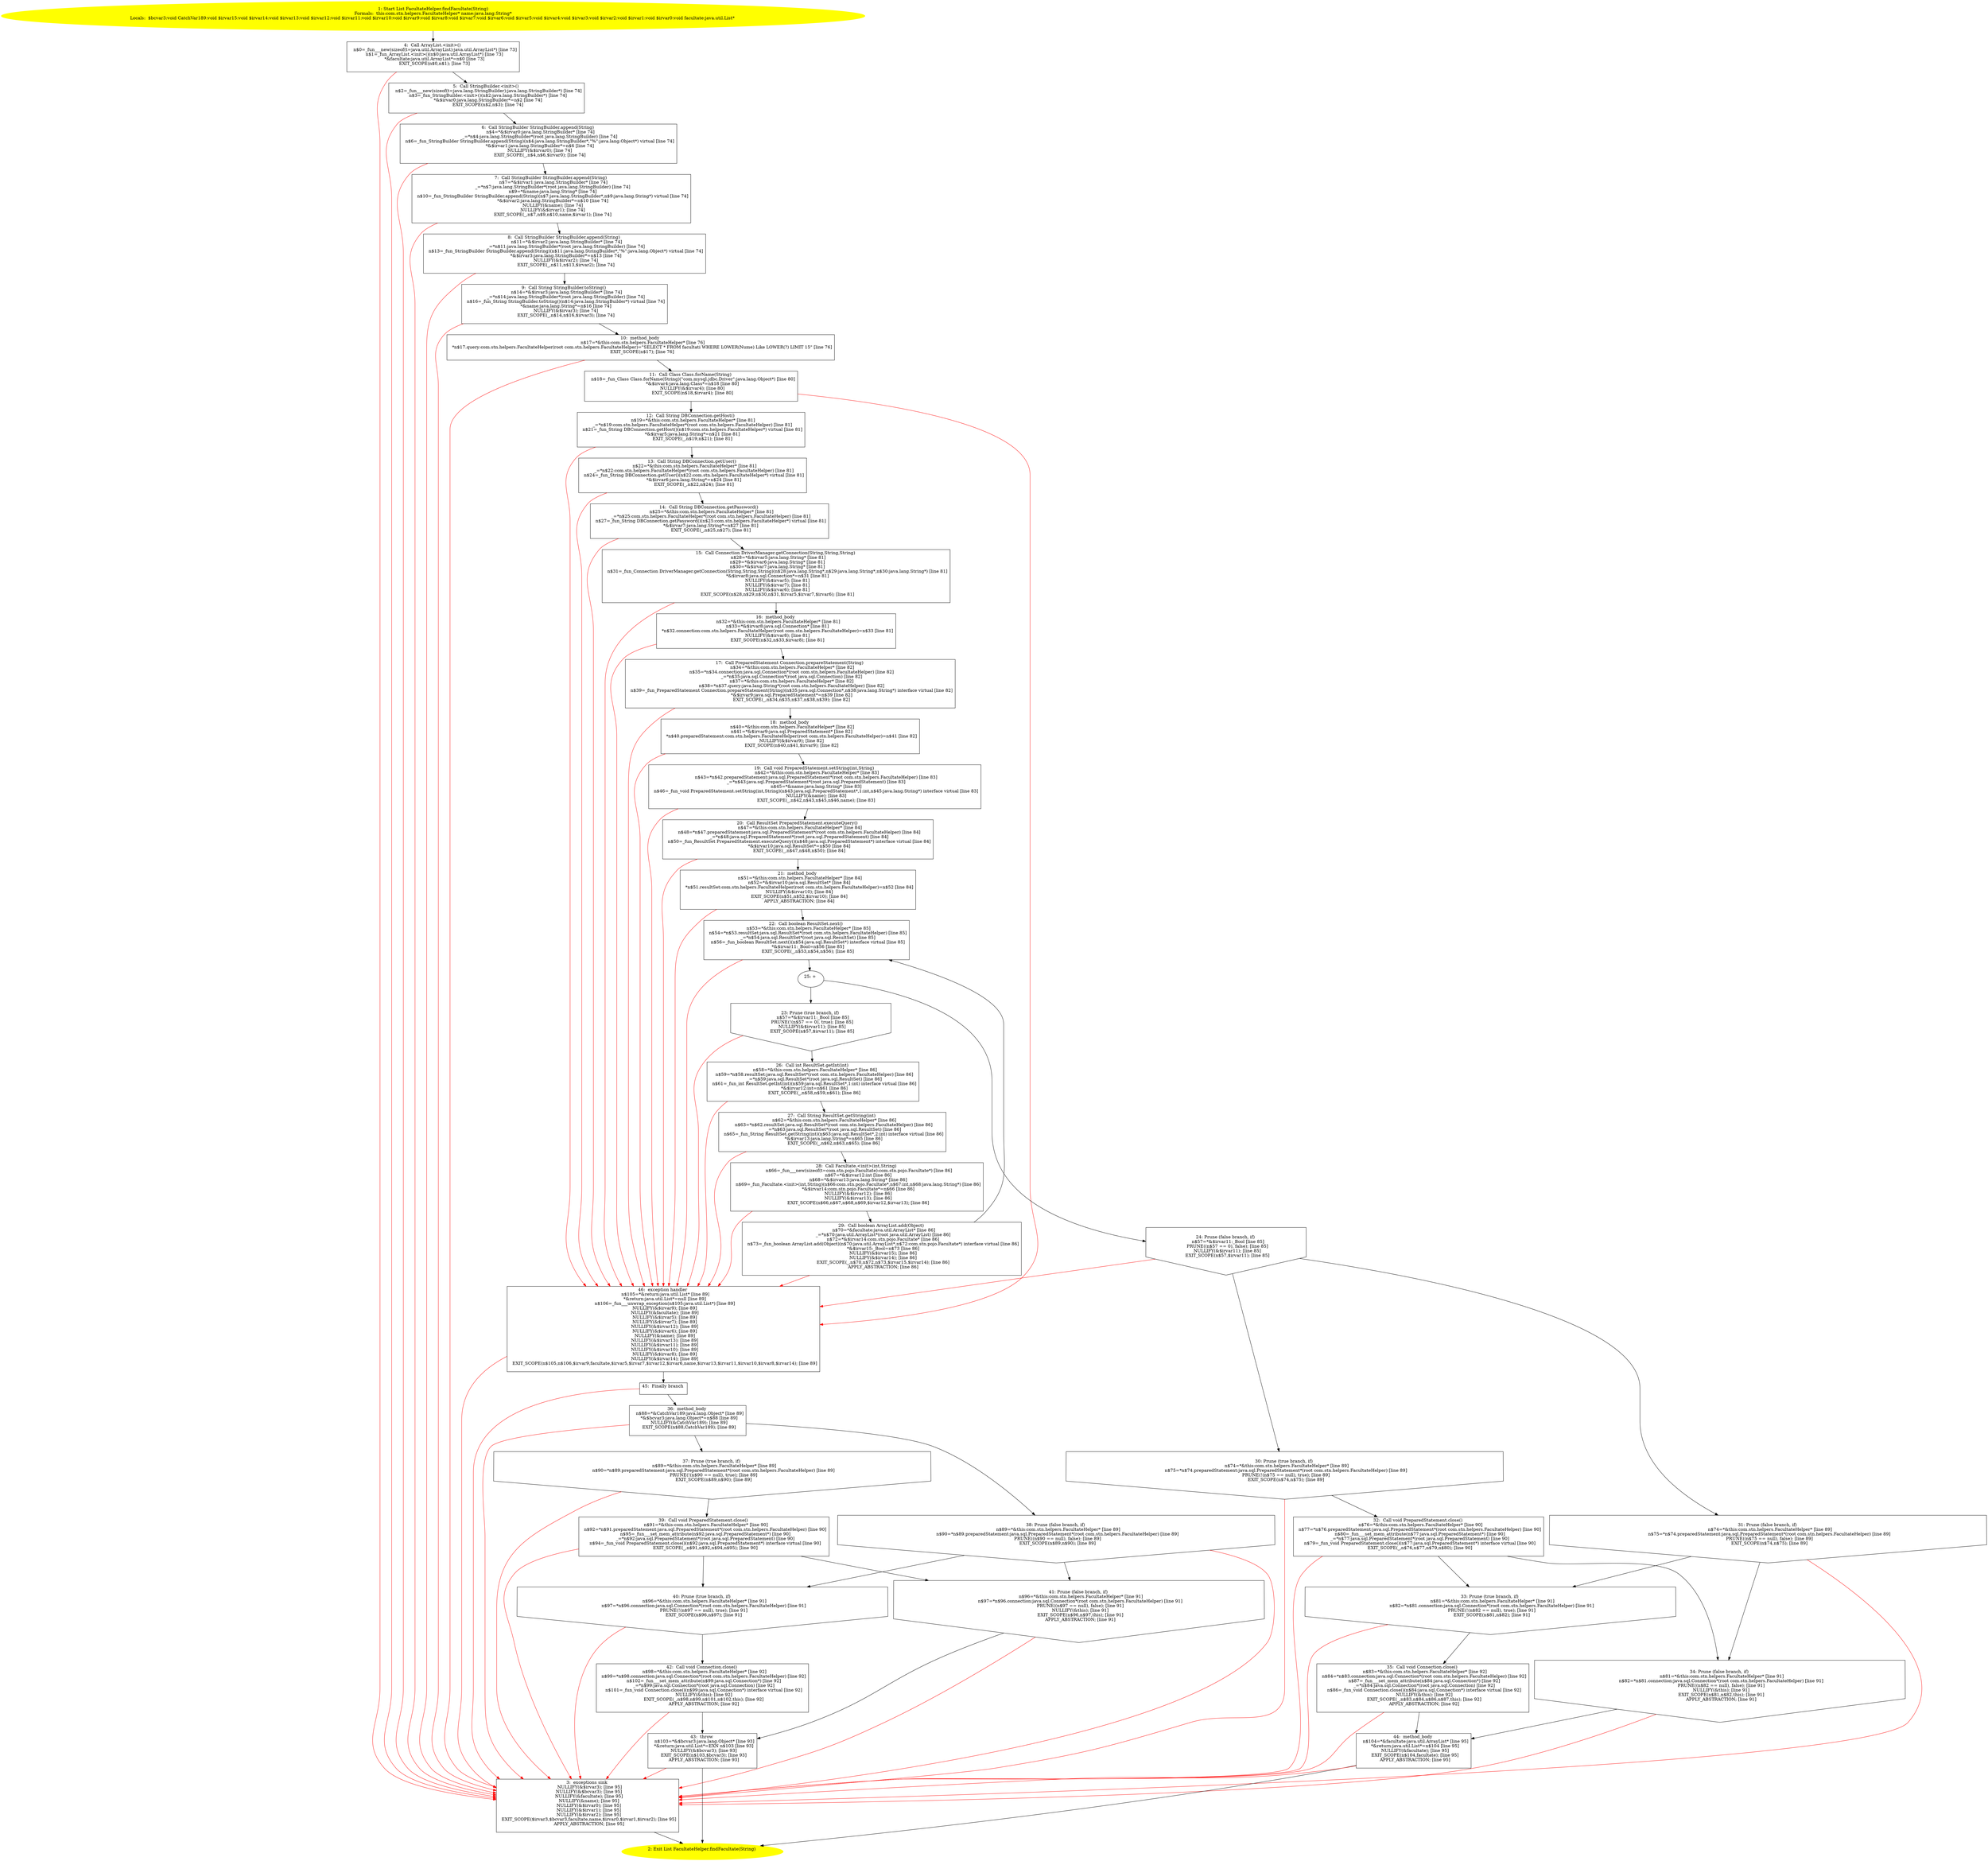 /* @generated */
digraph cfg {
"com.stn.helpers.FacultateHelper.findFacultate(java.lang.String):java.util.List.4f5a0e15660360fa57bbee81bb015988_1" [label="1: Start List FacultateHelper.findFacultate(String)\nFormals:  this:com.stn.helpers.FacultateHelper* name:java.lang.String*\nLocals:  $bcvar3:void CatchVar189:void $irvar15:void $irvar14:void $irvar13:void $irvar12:void $irvar11:void $irvar10:void $irvar9:void $irvar8:void $irvar7:void $irvar6:void $irvar5:void $irvar4:void $irvar3:void $irvar2:void $irvar1:void $irvar0:void facultate:java.util.List* \n  " color=yellow style=filled]
	

	 "com.stn.helpers.FacultateHelper.findFacultate(java.lang.String):java.util.List.4f5a0e15660360fa57bbee81bb015988_1" -> "com.stn.helpers.FacultateHelper.findFacultate(java.lang.String):java.util.List.4f5a0e15660360fa57bbee81bb015988_4" ;
"com.stn.helpers.FacultateHelper.findFacultate(java.lang.String):java.util.List.4f5a0e15660360fa57bbee81bb015988_2" [label="2: Exit List FacultateHelper.findFacultate(String) \n  " color=yellow style=filled]
	

"com.stn.helpers.FacultateHelper.findFacultate(java.lang.String):java.util.List.4f5a0e15660360fa57bbee81bb015988_3" [label="3:  exceptions sink \n   NULLIFY(&$irvar3); [line 95]\n  NULLIFY(&$bcvar3); [line 95]\n  NULLIFY(&facultate); [line 95]\n  NULLIFY(&name); [line 95]\n  NULLIFY(&$irvar0); [line 95]\n  NULLIFY(&$irvar1); [line 95]\n  NULLIFY(&$irvar2); [line 95]\n  EXIT_SCOPE($irvar3,$bcvar3,facultate,name,$irvar0,$irvar1,$irvar2); [line 95]\n  APPLY_ABSTRACTION; [line 95]\n " shape="box"]
	

	 "com.stn.helpers.FacultateHelper.findFacultate(java.lang.String):java.util.List.4f5a0e15660360fa57bbee81bb015988_3" -> "com.stn.helpers.FacultateHelper.findFacultate(java.lang.String):java.util.List.4f5a0e15660360fa57bbee81bb015988_2" ;
"com.stn.helpers.FacultateHelper.findFacultate(java.lang.String):java.util.List.4f5a0e15660360fa57bbee81bb015988_4" [label="4:  Call ArrayList.<init>() \n   n$0=_fun___new(sizeof(t=java.util.ArrayList):java.util.ArrayList*) [line 73]\n  n$1=_fun_ArrayList.<init>()(n$0:java.util.ArrayList*) [line 73]\n  *&facultate:java.util.ArrayList*=n$0 [line 73]\n  EXIT_SCOPE(n$0,n$1); [line 73]\n " shape="box"]
	

	 "com.stn.helpers.FacultateHelper.findFacultate(java.lang.String):java.util.List.4f5a0e15660360fa57bbee81bb015988_4" -> "com.stn.helpers.FacultateHelper.findFacultate(java.lang.String):java.util.List.4f5a0e15660360fa57bbee81bb015988_5" ;
	 "com.stn.helpers.FacultateHelper.findFacultate(java.lang.String):java.util.List.4f5a0e15660360fa57bbee81bb015988_4" -> "com.stn.helpers.FacultateHelper.findFacultate(java.lang.String):java.util.List.4f5a0e15660360fa57bbee81bb015988_3" [color="red" ];
"com.stn.helpers.FacultateHelper.findFacultate(java.lang.String):java.util.List.4f5a0e15660360fa57bbee81bb015988_5" [label="5:  Call StringBuilder.<init>() \n   n$2=_fun___new(sizeof(t=java.lang.StringBuilder):java.lang.StringBuilder*) [line 74]\n  n$3=_fun_StringBuilder.<init>()(n$2:java.lang.StringBuilder*) [line 74]\n  *&$irvar0:java.lang.StringBuilder*=n$2 [line 74]\n  EXIT_SCOPE(n$2,n$3); [line 74]\n " shape="box"]
	

	 "com.stn.helpers.FacultateHelper.findFacultate(java.lang.String):java.util.List.4f5a0e15660360fa57bbee81bb015988_5" -> "com.stn.helpers.FacultateHelper.findFacultate(java.lang.String):java.util.List.4f5a0e15660360fa57bbee81bb015988_6" ;
	 "com.stn.helpers.FacultateHelper.findFacultate(java.lang.String):java.util.List.4f5a0e15660360fa57bbee81bb015988_5" -> "com.stn.helpers.FacultateHelper.findFacultate(java.lang.String):java.util.List.4f5a0e15660360fa57bbee81bb015988_3" [color="red" ];
"com.stn.helpers.FacultateHelper.findFacultate(java.lang.String):java.util.List.4f5a0e15660360fa57bbee81bb015988_6" [label="6:  Call StringBuilder StringBuilder.append(String) \n   n$4=*&$irvar0:java.lang.StringBuilder* [line 74]\n  _=*n$4:java.lang.StringBuilder*(root java.lang.StringBuilder) [line 74]\n  n$6=_fun_StringBuilder StringBuilder.append(String)(n$4:java.lang.StringBuilder*,\"%\":java.lang.Object*) virtual [line 74]\n  *&$irvar1:java.lang.StringBuilder*=n$6 [line 74]\n  NULLIFY(&$irvar0); [line 74]\n  EXIT_SCOPE(_,n$4,n$6,$irvar0); [line 74]\n " shape="box"]
	

	 "com.stn.helpers.FacultateHelper.findFacultate(java.lang.String):java.util.List.4f5a0e15660360fa57bbee81bb015988_6" -> "com.stn.helpers.FacultateHelper.findFacultate(java.lang.String):java.util.List.4f5a0e15660360fa57bbee81bb015988_7" ;
	 "com.stn.helpers.FacultateHelper.findFacultate(java.lang.String):java.util.List.4f5a0e15660360fa57bbee81bb015988_6" -> "com.stn.helpers.FacultateHelper.findFacultate(java.lang.String):java.util.List.4f5a0e15660360fa57bbee81bb015988_3" [color="red" ];
"com.stn.helpers.FacultateHelper.findFacultate(java.lang.String):java.util.List.4f5a0e15660360fa57bbee81bb015988_7" [label="7:  Call StringBuilder StringBuilder.append(String) \n   n$7=*&$irvar1:java.lang.StringBuilder* [line 74]\n  _=*n$7:java.lang.StringBuilder*(root java.lang.StringBuilder) [line 74]\n  n$9=*&name:java.lang.String* [line 74]\n  n$10=_fun_StringBuilder StringBuilder.append(String)(n$7:java.lang.StringBuilder*,n$9:java.lang.String*) virtual [line 74]\n  *&$irvar2:java.lang.StringBuilder*=n$10 [line 74]\n  NULLIFY(&name); [line 74]\n  NULLIFY(&$irvar1); [line 74]\n  EXIT_SCOPE(_,n$7,n$9,n$10,name,$irvar1); [line 74]\n " shape="box"]
	

	 "com.stn.helpers.FacultateHelper.findFacultate(java.lang.String):java.util.List.4f5a0e15660360fa57bbee81bb015988_7" -> "com.stn.helpers.FacultateHelper.findFacultate(java.lang.String):java.util.List.4f5a0e15660360fa57bbee81bb015988_8" ;
	 "com.stn.helpers.FacultateHelper.findFacultate(java.lang.String):java.util.List.4f5a0e15660360fa57bbee81bb015988_7" -> "com.stn.helpers.FacultateHelper.findFacultate(java.lang.String):java.util.List.4f5a0e15660360fa57bbee81bb015988_3" [color="red" ];
"com.stn.helpers.FacultateHelper.findFacultate(java.lang.String):java.util.List.4f5a0e15660360fa57bbee81bb015988_8" [label="8:  Call StringBuilder StringBuilder.append(String) \n   n$11=*&$irvar2:java.lang.StringBuilder* [line 74]\n  _=*n$11:java.lang.StringBuilder*(root java.lang.StringBuilder) [line 74]\n  n$13=_fun_StringBuilder StringBuilder.append(String)(n$11:java.lang.StringBuilder*,\"%\":java.lang.Object*) virtual [line 74]\n  *&$irvar3:java.lang.StringBuilder*=n$13 [line 74]\n  NULLIFY(&$irvar2); [line 74]\n  EXIT_SCOPE(_,n$11,n$13,$irvar2); [line 74]\n " shape="box"]
	

	 "com.stn.helpers.FacultateHelper.findFacultate(java.lang.String):java.util.List.4f5a0e15660360fa57bbee81bb015988_8" -> "com.stn.helpers.FacultateHelper.findFacultate(java.lang.String):java.util.List.4f5a0e15660360fa57bbee81bb015988_9" ;
	 "com.stn.helpers.FacultateHelper.findFacultate(java.lang.String):java.util.List.4f5a0e15660360fa57bbee81bb015988_8" -> "com.stn.helpers.FacultateHelper.findFacultate(java.lang.String):java.util.List.4f5a0e15660360fa57bbee81bb015988_3" [color="red" ];
"com.stn.helpers.FacultateHelper.findFacultate(java.lang.String):java.util.List.4f5a0e15660360fa57bbee81bb015988_9" [label="9:  Call String StringBuilder.toString() \n   n$14=*&$irvar3:java.lang.StringBuilder* [line 74]\n  _=*n$14:java.lang.StringBuilder*(root java.lang.StringBuilder) [line 74]\n  n$16=_fun_String StringBuilder.toString()(n$14:java.lang.StringBuilder*) virtual [line 74]\n  *&name:java.lang.String*=n$16 [line 74]\n  NULLIFY(&$irvar3); [line 74]\n  EXIT_SCOPE(_,n$14,n$16,$irvar3); [line 74]\n " shape="box"]
	

	 "com.stn.helpers.FacultateHelper.findFacultate(java.lang.String):java.util.List.4f5a0e15660360fa57bbee81bb015988_9" -> "com.stn.helpers.FacultateHelper.findFacultate(java.lang.String):java.util.List.4f5a0e15660360fa57bbee81bb015988_10" ;
	 "com.stn.helpers.FacultateHelper.findFacultate(java.lang.String):java.util.List.4f5a0e15660360fa57bbee81bb015988_9" -> "com.stn.helpers.FacultateHelper.findFacultate(java.lang.String):java.util.List.4f5a0e15660360fa57bbee81bb015988_3" [color="red" ];
"com.stn.helpers.FacultateHelper.findFacultate(java.lang.String):java.util.List.4f5a0e15660360fa57bbee81bb015988_10" [label="10:  method_body \n   n$17=*&this:com.stn.helpers.FacultateHelper* [line 76]\n  *n$17.query:com.stn.helpers.FacultateHelper(root com.stn.helpers.FacultateHelper)=\"SELECT * FROM facultati WHERE LOWER(Nume) Like LOWER(?) LIMIT 15\" [line 76]\n  EXIT_SCOPE(n$17); [line 76]\n " shape="box"]
	

	 "com.stn.helpers.FacultateHelper.findFacultate(java.lang.String):java.util.List.4f5a0e15660360fa57bbee81bb015988_10" -> "com.stn.helpers.FacultateHelper.findFacultate(java.lang.String):java.util.List.4f5a0e15660360fa57bbee81bb015988_11" ;
	 "com.stn.helpers.FacultateHelper.findFacultate(java.lang.String):java.util.List.4f5a0e15660360fa57bbee81bb015988_10" -> "com.stn.helpers.FacultateHelper.findFacultate(java.lang.String):java.util.List.4f5a0e15660360fa57bbee81bb015988_3" [color="red" ];
"com.stn.helpers.FacultateHelper.findFacultate(java.lang.String):java.util.List.4f5a0e15660360fa57bbee81bb015988_11" [label="11:  Call Class Class.forName(String) \n   n$18=_fun_Class Class.forName(String)(\"com.mysql.jdbc.Driver\":java.lang.Object*) [line 80]\n  *&$irvar4:java.lang.Class*=n$18 [line 80]\n  NULLIFY(&$irvar4); [line 80]\n  EXIT_SCOPE(n$18,$irvar4); [line 80]\n " shape="box"]
	

	 "com.stn.helpers.FacultateHelper.findFacultate(java.lang.String):java.util.List.4f5a0e15660360fa57bbee81bb015988_11" -> "com.stn.helpers.FacultateHelper.findFacultate(java.lang.String):java.util.List.4f5a0e15660360fa57bbee81bb015988_12" ;
	 "com.stn.helpers.FacultateHelper.findFacultate(java.lang.String):java.util.List.4f5a0e15660360fa57bbee81bb015988_11" -> "com.stn.helpers.FacultateHelper.findFacultate(java.lang.String):java.util.List.4f5a0e15660360fa57bbee81bb015988_46" [color="red" ];
"com.stn.helpers.FacultateHelper.findFacultate(java.lang.String):java.util.List.4f5a0e15660360fa57bbee81bb015988_12" [label="12:  Call String DBConnection.getHost() \n   n$19=*&this:com.stn.helpers.FacultateHelper* [line 81]\n  _=*n$19:com.stn.helpers.FacultateHelper*(root com.stn.helpers.FacultateHelper) [line 81]\n  n$21=_fun_String DBConnection.getHost()(n$19:com.stn.helpers.FacultateHelper*) virtual [line 81]\n  *&$irvar5:java.lang.String*=n$21 [line 81]\n  EXIT_SCOPE(_,n$19,n$21); [line 81]\n " shape="box"]
	

	 "com.stn.helpers.FacultateHelper.findFacultate(java.lang.String):java.util.List.4f5a0e15660360fa57bbee81bb015988_12" -> "com.stn.helpers.FacultateHelper.findFacultate(java.lang.String):java.util.List.4f5a0e15660360fa57bbee81bb015988_13" ;
	 "com.stn.helpers.FacultateHelper.findFacultate(java.lang.String):java.util.List.4f5a0e15660360fa57bbee81bb015988_12" -> "com.stn.helpers.FacultateHelper.findFacultate(java.lang.String):java.util.List.4f5a0e15660360fa57bbee81bb015988_46" [color="red" ];
"com.stn.helpers.FacultateHelper.findFacultate(java.lang.String):java.util.List.4f5a0e15660360fa57bbee81bb015988_13" [label="13:  Call String DBConnection.getUser() \n   n$22=*&this:com.stn.helpers.FacultateHelper* [line 81]\n  _=*n$22:com.stn.helpers.FacultateHelper*(root com.stn.helpers.FacultateHelper) [line 81]\n  n$24=_fun_String DBConnection.getUser()(n$22:com.stn.helpers.FacultateHelper*) virtual [line 81]\n  *&$irvar6:java.lang.String*=n$24 [line 81]\n  EXIT_SCOPE(_,n$22,n$24); [line 81]\n " shape="box"]
	

	 "com.stn.helpers.FacultateHelper.findFacultate(java.lang.String):java.util.List.4f5a0e15660360fa57bbee81bb015988_13" -> "com.stn.helpers.FacultateHelper.findFacultate(java.lang.String):java.util.List.4f5a0e15660360fa57bbee81bb015988_14" ;
	 "com.stn.helpers.FacultateHelper.findFacultate(java.lang.String):java.util.List.4f5a0e15660360fa57bbee81bb015988_13" -> "com.stn.helpers.FacultateHelper.findFacultate(java.lang.String):java.util.List.4f5a0e15660360fa57bbee81bb015988_46" [color="red" ];
"com.stn.helpers.FacultateHelper.findFacultate(java.lang.String):java.util.List.4f5a0e15660360fa57bbee81bb015988_14" [label="14:  Call String DBConnection.getPassword() \n   n$25=*&this:com.stn.helpers.FacultateHelper* [line 81]\n  _=*n$25:com.stn.helpers.FacultateHelper*(root com.stn.helpers.FacultateHelper) [line 81]\n  n$27=_fun_String DBConnection.getPassword()(n$25:com.stn.helpers.FacultateHelper*) virtual [line 81]\n  *&$irvar7:java.lang.String*=n$27 [line 81]\n  EXIT_SCOPE(_,n$25,n$27); [line 81]\n " shape="box"]
	

	 "com.stn.helpers.FacultateHelper.findFacultate(java.lang.String):java.util.List.4f5a0e15660360fa57bbee81bb015988_14" -> "com.stn.helpers.FacultateHelper.findFacultate(java.lang.String):java.util.List.4f5a0e15660360fa57bbee81bb015988_15" ;
	 "com.stn.helpers.FacultateHelper.findFacultate(java.lang.String):java.util.List.4f5a0e15660360fa57bbee81bb015988_14" -> "com.stn.helpers.FacultateHelper.findFacultate(java.lang.String):java.util.List.4f5a0e15660360fa57bbee81bb015988_46" [color="red" ];
"com.stn.helpers.FacultateHelper.findFacultate(java.lang.String):java.util.List.4f5a0e15660360fa57bbee81bb015988_15" [label="15:  Call Connection DriverManager.getConnection(String,String,String) \n   n$28=*&$irvar5:java.lang.String* [line 81]\n  n$29=*&$irvar6:java.lang.String* [line 81]\n  n$30=*&$irvar7:java.lang.String* [line 81]\n  n$31=_fun_Connection DriverManager.getConnection(String,String,String)(n$28:java.lang.String*,n$29:java.lang.String*,n$30:java.lang.String*) [line 81]\n  *&$irvar8:java.sql.Connection*=n$31 [line 81]\n  NULLIFY(&$irvar5); [line 81]\n  NULLIFY(&$irvar7); [line 81]\n  NULLIFY(&$irvar6); [line 81]\n  EXIT_SCOPE(n$28,n$29,n$30,n$31,$irvar5,$irvar7,$irvar6); [line 81]\n " shape="box"]
	

	 "com.stn.helpers.FacultateHelper.findFacultate(java.lang.String):java.util.List.4f5a0e15660360fa57bbee81bb015988_15" -> "com.stn.helpers.FacultateHelper.findFacultate(java.lang.String):java.util.List.4f5a0e15660360fa57bbee81bb015988_16" ;
	 "com.stn.helpers.FacultateHelper.findFacultate(java.lang.String):java.util.List.4f5a0e15660360fa57bbee81bb015988_15" -> "com.stn.helpers.FacultateHelper.findFacultate(java.lang.String):java.util.List.4f5a0e15660360fa57bbee81bb015988_46" [color="red" ];
"com.stn.helpers.FacultateHelper.findFacultate(java.lang.String):java.util.List.4f5a0e15660360fa57bbee81bb015988_16" [label="16:  method_body \n   n$32=*&this:com.stn.helpers.FacultateHelper* [line 81]\n  n$33=*&$irvar8:java.sql.Connection* [line 81]\n  *n$32.connection:com.stn.helpers.FacultateHelper(root com.stn.helpers.FacultateHelper)=n$33 [line 81]\n  NULLIFY(&$irvar8); [line 81]\n  EXIT_SCOPE(n$32,n$33,$irvar8); [line 81]\n " shape="box"]
	

	 "com.stn.helpers.FacultateHelper.findFacultate(java.lang.String):java.util.List.4f5a0e15660360fa57bbee81bb015988_16" -> "com.stn.helpers.FacultateHelper.findFacultate(java.lang.String):java.util.List.4f5a0e15660360fa57bbee81bb015988_17" ;
	 "com.stn.helpers.FacultateHelper.findFacultate(java.lang.String):java.util.List.4f5a0e15660360fa57bbee81bb015988_16" -> "com.stn.helpers.FacultateHelper.findFacultate(java.lang.String):java.util.List.4f5a0e15660360fa57bbee81bb015988_46" [color="red" ];
"com.stn.helpers.FacultateHelper.findFacultate(java.lang.String):java.util.List.4f5a0e15660360fa57bbee81bb015988_17" [label="17:  Call PreparedStatement Connection.prepareStatement(String) \n   n$34=*&this:com.stn.helpers.FacultateHelper* [line 82]\n  n$35=*n$34.connection:java.sql.Connection*(root com.stn.helpers.FacultateHelper) [line 82]\n  _=*n$35:java.sql.Connection*(root java.sql.Connection) [line 82]\n  n$37=*&this:com.stn.helpers.FacultateHelper* [line 82]\n  n$38=*n$37.query:java.lang.String*(root com.stn.helpers.FacultateHelper) [line 82]\n  n$39=_fun_PreparedStatement Connection.prepareStatement(String)(n$35:java.sql.Connection*,n$38:java.lang.String*) interface virtual [line 82]\n  *&$irvar9:java.sql.PreparedStatement*=n$39 [line 82]\n  EXIT_SCOPE(_,n$34,n$35,n$37,n$38,n$39); [line 82]\n " shape="box"]
	

	 "com.stn.helpers.FacultateHelper.findFacultate(java.lang.String):java.util.List.4f5a0e15660360fa57bbee81bb015988_17" -> "com.stn.helpers.FacultateHelper.findFacultate(java.lang.String):java.util.List.4f5a0e15660360fa57bbee81bb015988_18" ;
	 "com.stn.helpers.FacultateHelper.findFacultate(java.lang.String):java.util.List.4f5a0e15660360fa57bbee81bb015988_17" -> "com.stn.helpers.FacultateHelper.findFacultate(java.lang.String):java.util.List.4f5a0e15660360fa57bbee81bb015988_46" [color="red" ];
"com.stn.helpers.FacultateHelper.findFacultate(java.lang.String):java.util.List.4f5a0e15660360fa57bbee81bb015988_18" [label="18:  method_body \n   n$40=*&this:com.stn.helpers.FacultateHelper* [line 82]\n  n$41=*&$irvar9:java.sql.PreparedStatement* [line 82]\n  *n$40.preparedStatement:com.stn.helpers.FacultateHelper(root com.stn.helpers.FacultateHelper)=n$41 [line 82]\n  NULLIFY(&$irvar9); [line 82]\n  EXIT_SCOPE(n$40,n$41,$irvar9); [line 82]\n " shape="box"]
	

	 "com.stn.helpers.FacultateHelper.findFacultate(java.lang.String):java.util.List.4f5a0e15660360fa57bbee81bb015988_18" -> "com.stn.helpers.FacultateHelper.findFacultate(java.lang.String):java.util.List.4f5a0e15660360fa57bbee81bb015988_19" ;
	 "com.stn.helpers.FacultateHelper.findFacultate(java.lang.String):java.util.List.4f5a0e15660360fa57bbee81bb015988_18" -> "com.stn.helpers.FacultateHelper.findFacultate(java.lang.String):java.util.List.4f5a0e15660360fa57bbee81bb015988_46" [color="red" ];
"com.stn.helpers.FacultateHelper.findFacultate(java.lang.String):java.util.List.4f5a0e15660360fa57bbee81bb015988_19" [label="19:  Call void PreparedStatement.setString(int,String) \n   n$42=*&this:com.stn.helpers.FacultateHelper* [line 83]\n  n$43=*n$42.preparedStatement:java.sql.PreparedStatement*(root com.stn.helpers.FacultateHelper) [line 83]\n  _=*n$43:java.sql.PreparedStatement*(root java.sql.PreparedStatement) [line 83]\n  n$45=*&name:java.lang.String* [line 83]\n  n$46=_fun_void PreparedStatement.setString(int,String)(n$43:java.sql.PreparedStatement*,1:int,n$45:java.lang.String*) interface virtual [line 83]\n  NULLIFY(&name); [line 83]\n  EXIT_SCOPE(_,n$42,n$43,n$45,n$46,name); [line 83]\n " shape="box"]
	

	 "com.stn.helpers.FacultateHelper.findFacultate(java.lang.String):java.util.List.4f5a0e15660360fa57bbee81bb015988_19" -> "com.stn.helpers.FacultateHelper.findFacultate(java.lang.String):java.util.List.4f5a0e15660360fa57bbee81bb015988_20" ;
	 "com.stn.helpers.FacultateHelper.findFacultate(java.lang.String):java.util.List.4f5a0e15660360fa57bbee81bb015988_19" -> "com.stn.helpers.FacultateHelper.findFacultate(java.lang.String):java.util.List.4f5a0e15660360fa57bbee81bb015988_46" [color="red" ];
"com.stn.helpers.FacultateHelper.findFacultate(java.lang.String):java.util.List.4f5a0e15660360fa57bbee81bb015988_20" [label="20:  Call ResultSet PreparedStatement.executeQuery() \n   n$47=*&this:com.stn.helpers.FacultateHelper* [line 84]\n  n$48=*n$47.preparedStatement:java.sql.PreparedStatement*(root com.stn.helpers.FacultateHelper) [line 84]\n  _=*n$48:java.sql.PreparedStatement*(root java.sql.PreparedStatement) [line 84]\n  n$50=_fun_ResultSet PreparedStatement.executeQuery()(n$48:java.sql.PreparedStatement*) interface virtual [line 84]\n  *&$irvar10:java.sql.ResultSet*=n$50 [line 84]\n  EXIT_SCOPE(_,n$47,n$48,n$50); [line 84]\n " shape="box"]
	

	 "com.stn.helpers.FacultateHelper.findFacultate(java.lang.String):java.util.List.4f5a0e15660360fa57bbee81bb015988_20" -> "com.stn.helpers.FacultateHelper.findFacultate(java.lang.String):java.util.List.4f5a0e15660360fa57bbee81bb015988_21" ;
	 "com.stn.helpers.FacultateHelper.findFacultate(java.lang.String):java.util.List.4f5a0e15660360fa57bbee81bb015988_20" -> "com.stn.helpers.FacultateHelper.findFacultate(java.lang.String):java.util.List.4f5a0e15660360fa57bbee81bb015988_46" [color="red" ];
"com.stn.helpers.FacultateHelper.findFacultate(java.lang.String):java.util.List.4f5a0e15660360fa57bbee81bb015988_21" [label="21:  method_body \n   n$51=*&this:com.stn.helpers.FacultateHelper* [line 84]\n  n$52=*&$irvar10:java.sql.ResultSet* [line 84]\n  *n$51.resultSet:com.stn.helpers.FacultateHelper(root com.stn.helpers.FacultateHelper)=n$52 [line 84]\n  NULLIFY(&$irvar10); [line 84]\n  EXIT_SCOPE(n$51,n$52,$irvar10); [line 84]\n  APPLY_ABSTRACTION; [line 84]\n " shape="box"]
	

	 "com.stn.helpers.FacultateHelper.findFacultate(java.lang.String):java.util.List.4f5a0e15660360fa57bbee81bb015988_21" -> "com.stn.helpers.FacultateHelper.findFacultate(java.lang.String):java.util.List.4f5a0e15660360fa57bbee81bb015988_22" ;
	 "com.stn.helpers.FacultateHelper.findFacultate(java.lang.String):java.util.List.4f5a0e15660360fa57bbee81bb015988_21" -> "com.stn.helpers.FacultateHelper.findFacultate(java.lang.String):java.util.List.4f5a0e15660360fa57bbee81bb015988_46" [color="red" ];
"com.stn.helpers.FacultateHelper.findFacultate(java.lang.String):java.util.List.4f5a0e15660360fa57bbee81bb015988_22" [label="22:  Call boolean ResultSet.next() \n   n$53=*&this:com.stn.helpers.FacultateHelper* [line 85]\n  n$54=*n$53.resultSet:java.sql.ResultSet*(root com.stn.helpers.FacultateHelper) [line 85]\n  _=*n$54:java.sql.ResultSet*(root java.sql.ResultSet) [line 85]\n  n$56=_fun_boolean ResultSet.next()(n$54:java.sql.ResultSet*) interface virtual [line 85]\n  *&$irvar11:_Bool=n$56 [line 85]\n  EXIT_SCOPE(_,n$53,n$54,n$56); [line 85]\n " shape="box"]
	

	 "com.stn.helpers.FacultateHelper.findFacultate(java.lang.String):java.util.List.4f5a0e15660360fa57bbee81bb015988_22" -> "com.stn.helpers.FacultateHelper.findFacultate(java.lang.String):java.util.List.4f5a0e15660360fa57bbee81bb015988_25" ;
	 "com.stn.helpers.FacultateHelper.findFacultate(java.lang.String):java.util.List.4f5a0e15660360fa57bbee81bb015988_22" -> "com.stn.helpers.FacultateHelper.findFacultate(java.lang.String):java.util.List.4f5a0e15660360fa57bbee81bb015988_46" [color="red" ];
"com.stn.helpers.FacultateHelper.findFacultate(java.lang.String):java.util.List.4f5a0e15660360fa57bbee81bb015988_23" [label="23: Prune (true branch, if) \n   n$57=*&$irvar11:_Bool [line 85]\n  PRUNE(!(n$57 == 0), true); [line 85]\n  NULLIFY(&$irvar11); [line 85]\n  EXIT_SCOPE(n$57,$irvar11); [line 85]\n " shape="invhouse"]
	

	 "com.stn.helpers.FacultateHelper.findFacultate(java.lang.String):java.util.List.4f5a0e15660360fa57bbee81bb015988_23" -> "com.stn.helpers.FacultateHelper.findFacultate(java.lang.String):java.util.List.4f5a0e15660360fa57bbee81bb015988_26" ;
	 "com.stn.helpers.FacultateHelper.findFacultate(java.lang.String):java.util.List.4f5a0e15660360fa57bbee81bb015988_23" -> "com.stn.helpers.FacultateHelper.findFacultate(java.lang.String):java.util.List.4f5a0e15660360fa57bbee81bb015988_46" [color="red" ];
"com.stn.helpers.FacultateHelper.findFacultate(java.lang.String):java.util.List.4f5a0e15660360fa57bbee81bb015988_24" [label="24: Prune (false branch, if) \n   n$57=*&$irvar11:_Bool [line 85]\n  PRUNE((n$57 == 0), false); [line 85]\n  NULLIFY(&$irvar11); [line 85]\n  EXIT_SCOPE(n$57,$irvar11); [line 85]\n " shape="invhouse"]
	

	 "com.stn.helpers.FacultateHelper.findFacultate(java.lang.String):java.util.List.4f5a0e15660360fa57bbee81bb015988_24" -> "com.stn.helpers.FacultateHelper.findFacultate(java.lang.String):java.util.List.4f5a0e15660360fa57bbee81bb015988_30" ;
	 "com.stn.helpers.FacultateHelper.findFacultate(java.lang.String):java.util.List.4f5a0e15660360fa57bbee81bb015988_24" -> "com.stn.helpers.FacultateHelper.findFacultate(java.lang.String):java.util.List.4f5a0e15660360fa57bbee81bb015988_31" ;
	 "com.stn.helpers.FacultateHelper.findFacultate(java.lang.String):java.util.List.4f5a0e15660360fa57bbee81bb015988_24" -> "com.stn.helpers.FacultateHelper.findFacultate(java.lang.String):java.util.List.4f5a0e15660360fa57bbee81bb015988_46" [color="red" ];
"com.stn.helpers.FacultateHelper.findFacultate(java.lang.String):java.util.List.4f5a0e15660360fa57bbee81bb015988_25" [label="25: + \n  " ]
	

	 "com.stn.helpers.FacultateHelper.findFacultate(java.lang.String):java.util.List.4f5a0e15660360fa57bbee81bb015988_25" -> "com.stn.helpers.FacultateHelper.findFacultate(java.lang.String):java.util.List.4f5a0e15660360fa57bbee81bb015988_23" ;
	 "com.stn.helpers.FacultateHelper.findFacultate(java.lang.String):java.util.List.4f5a0e15660360fa57bbee81bb015988_25" -> "com.stn.helpers.FacultateHelper.findFacultate(java.lang.String):java.util.List.4f5a0e15660360fa57bbee81bb015988_24" ;
"com.stn.helpers.FacultateHelper.findFacultate(java.lang.String):java.util.List.4f5a0e15660360fa57bbee81bb015988_26" [label="26:  Call int ResultSet.getInt(int) \n   n$58=*&this:com.stn.helpers.FacultateHelper* [line 86]\n  n$59=*n$58.resultSet:java.sql.ResultSet*(root com.stn.helpers.FacultateHelper) [line 86]\n  _=*n$59:java.sql.ResultSet*(root java.sql.ResultSet) [line 86]\n  n$61=_fun_int ResultSet.getInt(int)(n$59:java.sql.ResultSet*,1:int) interface virtual [line 86]\n  *&$irvar12:int=n$61 [line 86]\n  EXIT_SCOPE(_,n$58,n$59,n$61); [line 86]\n " shape="box"]
	

	 "com.stn.helpers.FacultateHelper.findFacultate(java.lang.String):java.util.List.4f5a0e15660360fa57bbee81bb015988_26" -> "com.stn.helpers.FacultateHelper.findFacultate(java.lang.String):java.util.List.4f5a0e15660360fa57bbee81bb015988_27" ;
	 "com.stn.helpers.FacultateHelper.findFacultate(java.lang.String):java.util.List.4f5a0e15660360fa57bbee81bb015988_26" -> "com.stn.helpers.FacultateHelper.findFacultate(java.lang.String):java.util.List.4f5a0e15660360fa57bbee81bb015988_46" [color="red" ];
"com.stn.helpers.FacultateHelper.findFacultate(java.lang.String):java.util.List.4f5a0e15660360fa57bbee81bb015988_27" [label="27:  Call String ResultSet.getString(int) \n   n$62=*&this:com.stn.helpers.FacultateHelper* [line 86]\n  n$63=*n$62.resultSet:java.sql.ResultSet*(root com.stn.helpers.FacultateHelper) [line 86]\n  _=*n$63:java.sql.ResultSet*(root java.sql.ResultSet) [line 86]\n  n$65=_fun_String ResultSet.getString(int)(n$63:java.sql.ResultSet*,2:int) interface virtual [line 86]\n  *&$irvar13:java.lang.String*=n$65 [line 86]\n  EXIT_SCOPE(_,n$62,n$63,n$65); [line 86]\n " shape="box"]
	

	 "com.stn.helpers.FacultateHelper.findFacultate(java.lang.String):java.util.List.4f5a0e15660360fa57bbee81bb015988_27" -> "com.stn.helpers.FacultateHelper.findFacultate(java.lang.String):java.util.List.4f5a0e15660360fa57bbee81bb015988_28" ;
	 "com.stn.helpers.FacultateHelper.findFacultate(java.lang.String):java.util.List.4f5a0e15660360fa57bbee81bb015988_27" -> "com.stn.helpers.FacultateHelper.findFacultate(java.lang.String):java.util.List.4f5a0e15660360fa57bbee81bb015988_46" [color="red" ];
"com.stn.helpers.FacultateHelper.findFacultate(java.lang.String):java.util.List.4f5a0e15660360fa57bbee81bb015988_28" [label="28:  Call Facultate.<init>(int,String) \n   n$66=_fun___new(sizeof(t=com.stn.pojo.Facultate):com.stn.pojo.Facultate*) [line 86]\n  n$67=*&$irvar12:int [line 86]\n  n$68=*&$irvar13:java.lang.String* [line 86]\n  n$69=_fun_Facultate.<init>(int,String)(n$66:com.stn.pojo.Facultate*,n$67:int,n$68:java.lang.String*) [line 86]\n  *&$irvar14:com.stn.pojo.Facultate*=n$66 [line 86]\n  NULLIFY(&$irvar12); [line 86]\n  NULLIFY(&$irvar13); [line 86]\n  EXIT_SCOPE(n$66,n$67,n$68,n$69,$irvar12,$irvar13); [line 86]\n " shape="box"]
	

	 "com.stn.helpers.FacultateHelper.findFacultate(java.lang.String):java.util.List.4f5a0e15660360fa57bbee81bb015988_28" -> "com.stn.helpers.FacultateHelper.findFacultate(java.lang.String):java.util.List.4f5a0e15660360fa57bbee81bb015988_29" ;
	 "com.stn.helpers.FacultateHelper.findFacultate(java.lang.String):java.util.List.4f5a0e15660360fa57bbee81bb015988_28" -> "com.stn.helpers.FacultateHelper.findFacultate(java.lang.String):java.util.List.4f5a0e15660360fa57bbee81bb015988_46" [color="red" ];
"com.stn.helpers.FacultateHelper.findFacultate(java.lang.String):java.util.List.4f5a0e15660360fa57bbee81bb015988_29" [label="29:  Call boolean ArrayList.add(Object) \n   n$70=*&facultate:java.util.ArrayList* [line 86]\n  _=*n$70:java.util.ArrayList*(root java.util.ArrayList) [line 86]\n  n$72=*&$irvar14:com.stn.pojo.Facultate* [line 86]\n  n$73=_fun_boolean ArrayList.add(Object)(n$70:java.util.ArrayList*,n$72:com.stn.pojo.Facultate*) interface virtual [line 86]\n  *&$irvar15:_Bool=n$73 [line 86]\n  NULLIFY(&$irvar15); [line 86]\n  NULLIFY(&$irvar14); [line 86]\n  EXIT_SCOPE(_,n$70,n$72,n$73,$irvar15,$irvar14); [line 86]\n  APPLY_ABSTRACTION; [line 86]\n " shape="box"]
	

	 "com.stn.helpers.FacultateHelper.findFacultate(java.lang.String):java.util.List.4f5a0e15660360fa57bbee81bb015988_29" -> "com.stn.helpers.FacultateHelper.findFacultate(java.lang.String):java.util.List.4f5a0e15660360fa57bbee81bb015988_22" ;
	 "com.stn.helpers.FacultateHelper.findFacultate(java.lang.String):java.util.List.4f5a0e15660360fa57bbee81bb015988_29" -> "com.stn.helpers.FacultateHelper.findFacultate(java.lang.String):java.util.List.4f5a0e15660360fa57bbee81bb015988_46" [color="red" ];
"com.stn.helpers.FacultateHelper.findFacultate(java.lang.String):java.util.List.4f5a0e15660360fa57bbee81bb015988_30" [label="30: Prune (true branch, if) \n   n$74=*&this:com.stn.helpers.FacultateHelper* [line 89]\n  n$75=*n$74.preparedStatement:java.sql.PreparedStatement*(root com.stn.helpers.FacultateHelper) [line 89]\n  PRUNE(!(n$75 == null), true); [line 89]\n  EXIT_SCOPE(n$74,n$75); [line 89]\n " shape="invhouse"]
	

	 "com.stn.helpers.FacultateHelper.findFacultate(java.lang.String):java.util.List.4f5a0e15660360fa57bbee81bb015988_30" -> "com.stn.helpers.FacultateHelper.findFacultate(java.lang.String):java.util.List.4f5a0e15660360fa57bbee81bb015988_32" ;
	 "com.stn.helpers.FacultateHelper.findFacultate(java.lang.String):java.util.List.4f5a0e15660360fa57bbee81bb015988_30" -> "com.stn.helpers.FacultateHelper.findFacultate(java.lang.String):java.util.List.4f5a0e15660360fa57bbee81bb015988_3" [color="red" ];
"com.stn.helpers.FacultateHelper.findFacultate(java.lang.String):java.util.List.4f5a0e15660360fa57bbee81bb015988_31" [label="31: Prune (false branch, if) \n   n$74=*&this:com.stn.helpers.FacultateHelper* [line 89]\n  n$75=*n$74.preparedStatement:java.sql.PreparedStatement*(root com.stn.helpers.FacultateHelper) [line 89]\n  PRUNE((n$75 == null), false); [line 89]\n  EXIT_SCOPE(n$74,n$75); [line 89]\n " shape="invhouse"]
	

	 "com.stn.helpers.FacultateHelper.findFacultate(java.lang.String):java.util.List.4f5a0e15660360fa57bbee81bb015988_31" -> "com.stn.helpers.FacultateHelper.findFacultate(java.lang.String):java.util.List.4f5a0e15660360fa57bbee81bb015988_33" ;
	 "com.stn.helpers.FacultateHelper.findFacultate(java.lang.String):java.util.List.4f5a0e15660360fa57bbee81bb015988_31" -> "com.stn.helpers.FacultateHelper.findFacultate(java.lang.String):java.util.List.4f5a0e15660360fa57bbee81bb015988_34" ;
	 "com.stn.helpers.FacultateHelper.findFacultate(java.lang.String):java.util.List.4f5a0e15660360fa57bbee81bb015988_31" -> "com.stn.helpers.FacultateHelper.findFacultate(java.lang.String):java.util.List.4f5a0e15660360fa57bbee81bb015988_3" [color="red" ];
"com.stn.helpers.FacultateHelper.findFacultate(java.lang.String):java.util.List.4f5a0e15660360fa57bbee81bb015988_32" [label="32:  Call void PreparedStatement.close() \n   n$76=*&this:com.stn.helpers.FacultateHelper* [line 90]\n  n$77=*n$76.preparedStatement:java.sql.PreparedStatement*(root com.stn.helpers.FacultateHelper) [line 90]\n  n$80=_fun___set_mem_attribute(n$77:java.sql.PreparedStatement*) [line 90]\n  _=*n$77:java.sql.PreparedStatement*(root java.sql.PreparedStatement) [line 90]\n  n$79=_fun_void PreparedStatement.close()(n$77:java.sql.PreparedStatement*) interface virtual [line 90]\n  EXIT_SCOPE(_,n$76,n$77,n$79,n$80); [line 90]\n " shape="box"]
	

	 "com.stn.helpers.FacultateHelper.findFacultate(java.lang.String):java.util.List.4f5a0e15660360fa57bbee81bb015988_32" -> "com.stn.helpers.FacultateHelper.findFacultate(java.lang.String):java.util.List.4f5a0e15660360fa57bbee81bb015988_33" ;
	 "com.stn.helpers.FacultateHelper.findFacultate(java.lang.String):java.util.List.4f5a0e15660360fa57bbee81bb015988_32" -> "com.stn.helpers.FacultateHelper.findFacultate(java.lang.String):java.util.List.4f5a0e15660360fa57bbee81bb015988_34" ;
	 "com.stn.helpers.FacultateHelper.findFacultate(java.lang.String):java.util.List.4f5a0e15660360fa57bbee81bb015988_32" -> "com.stn.helpers.FacultateHelper.findFacultate(java.lang.String):java.util.List.4f5a0e15660360fa57bbee81bb015988_3" [color="red" ];
"com.stn.helpers.FacultateHelper.findFacultate(java.lang.String):java.util.List.4f5a0e15660360fa57bbee81bb015988_33" [label="33: Prune (true branch, if) \n   n$81=*&this:com.stn.helpers.FacultateHelper* [line 91]\n  n$82=*n$81.connection:java.sql.Connection*(root com.stn.helpers.FacultateHelper) [line 91]\n  PRUNE(!(n$82 == null), true); [line 91]\n  EXIT_SCOPE(n$81,n$82); [line 91]\n " shape="invhouse"]
	

	 "com.stn.helpers.FacultateHelper.findFacultate(java.lang.String):java.util.List.4f5a0e15660360fa57bbee81bb015988_33" -> "com.stn.helpers.FacultateHelper.findFacultate(java.lang.String):java.util.List.4f5a0e15660360fa57bbee81bb015988_35" ;
	 "com.stn.helpers.FacultateHelper.findFacultate(java.lang.String):java.util.List.4f5a0e15660360fa57bbee81bb015988_33" -> "com.stn.helpers.FacultateHelper.findFacultate(java.lang.String):java.util.List.4f5a0e15660360fa57bbee81bb015988_3" [color="red" ];
"com.stn.helpers.FacultateHelper.findFacultate(java.lang.String):java.util.List.4f5a0e15660360fa57bbee81bb015988_34" [label="34: Prune (false branch, if) \n   n$81=*&this:com.stn.helpers.FacultateHelper* [line 91]\n  n$82=*n$81.connection:java.sql.Connection*(root com.stn.helpers.FacultateHelper) [line 91]\n  PRUNE((n$82 == null), false); [line 91]\n  NULLIFY(&this); [line 91]\n  EXIT_SCOPE(n$81,n$82,this); [line 91]\n  APPLY_ABSTRACTION; [line 91]\n " shape="invhouse"]
	

	 "com.stn.helpers.FacultateHelper.findFacultate(java.lang.String):java.util.List.4f5a0e15660360fa57bbee81bb015988_34" -> "com.stn.helpers.FacultateHelper.findFacultate(java.lang.String):java.util.List.4f5a0e15660360fa57bbee81bb015988_44" ;
	 "com.stn.helpers.FacultateHelper.findFacultate(java.lang.String):java.util.List.4f5a0e15660360fa57bbee81bb015988_34" -> "com.stn.helpers.FacultateHelper.findFacultate(java.lang.String):java.util.List.4f5a0e15660360fa57bbee81bb015988_3" [color="red" ];
"com.stn.helpers.FacultateHelper.findFacultate(java.lang.String):java.util.List.4f5a0e15660360fa57bbee81bb015988_35" [label="35:  Call void Connection.close() \n   n$83=*&this:com.stn.helpers.FacultateHelper* [line 92]\n  n$84=*n$83.connection:java.sql.Connection*(root com.stn.helpers.FacultateHelper) [line 92]\n  n$87=_fun___set_mem_attribute(n$84:java.sql.Connection*) [line 92]\n  _=*n$84:java.sql.Connection*(root java.sql.Connection) [line 92]\n  n$86=_fun_void Connection.close()(n$84:java.sql.Connection*) interface virtual [line 92]\n  NULLIFY(&this); [line 92]\n  EXIT_SCOPE(_,n$83,n$84,n$86,n$87,this); [line 92]\n  APPLY_ABSTRACTION; [line 92]\n " shape="box"]
	

	 "com.stn.helpers.FacultateHelper.findFacultate(java.lang.String):java.util.List.4f5a0e15660360fa57bbee81bb015988_35" -> "com.stn.helpers.FacultateHelper.findFacultate(java.lang.String):java.util.List.4f5a0e15660360fa57bbee81bb015988_44" ;
	 "com.stn.helpers.FacultateHelper.findFacultate(java.lang.String):java.util.List.4f5a0e15660360fa57bbee81bb015988_35" -> "com.stn.helpers.FacultateHelper.findFacultate(java.lang.String):java.util.List.4f5a0e15660360fa57bbee81bb015988_3" [color="red" ];
"com.stn.helpers.FacultateHelper.findFacultate(java.lang.String):java.util.List.4f5a0e15660360fa57bbee81bb015988_36" [label="36:  method_body \n   n$88=*&CatchVar189:java.lang.Object* [line 89]\n  *&$bcvar3:java.lang.Object*=n$88 [line 89]\n  NULLIFY(&CatchVar189); [line 89]\n  EXIT_SCOPE(n$88,CatchVar189); [line 89]\n " shape="box"]
	

	 "com.stn.helpers.FacultateHelper.findFacultate(java.lang.String):java.util.List.4f5a0e15660360fa57bbee81bb015988_36" -> "com.stn.helpers.FacultateHelper.findFacultate(java.lang.String):java.util.List.4f5a0e15660360fa57bbee81bb015988_37" ;
	 "com.stn.helpers.FacultateHelper.findFacultate(java.lang.String):java.util.List.4f5a0e15660360fa57bbee81bb015988_36" -> "com.stn.helpers.FacultateHelper.findFacultate(java.lang.String):java.util.List.4f5a0e15660360fa57bbee81bb015988_38" ;
	 "com.stn.helpers.FacultateHelper.findFacultate(java.lang.String):java.util.List.4f5a0e15660360fa57bbee81bb015988_36" -> "com.stn.helpers.FacultateHelper.findFacultate(java.lang.String):java.util.List.4f5a0e15660360fa57bbee81bb015988_3" [color="red" ];
"com.stn.helpers.FacultateHelper.findFacultate(java.lang.String):java.util.List.4f5a0e15660360fa57bbee81bb015988_37" [label="37: Prune (true branch, if) \n   n$89=*&this:com.stn.helpers.FacultateHelper* [line 89]\n  n$90=*n$89.preparedStatement:java.sql.PreparedStatement*(root com.stn.helpers.FacultateHelper) [line 89]\n  PRUNE(!(n$90 == null), true); [line 89]\n  EXIT_SCOPE(n$89,n$90); [line 89]\n " shape="invhouse"]
	

	 "com.stn.helpers.FacultateHelper.findFacultate(java.lang.String):java.util.List.4f5a0e15660360fa57bbee81bb015988_37" -> "com.stn.helpers.FacultateHelper.findFacultate(java.lang.String):java.util.List.4f5a0e15660360fa57bbee81bb015988_39" ;
	 "com.stn.helpers.FacultateHelper.findFacultate(java.lang.String):java.util.List.4f5a0e15660360fa57bbee81bb015988_37" -> "com.stn.helpers.FacultateHelper.findFacultate(java.lang.String):java.util.List.4f5a0e15660360fa57bbee81bb015988_3" [color="red" ];
"com.stn.helpers.FacultateHelper.findFacultate(java.lang.String):java.util.List.4f5a0e15660360fa57bbee81bb015988_38" [label="38: Prune (false branch, if) \n   n$89=*&this:com.stn.helpers.FacultateHelper* [line 89]\n  n$90=*n$89.preparedStatement:java.sql.PreparedStatement*(root com.stn.helpers.FacultateHelper) [line 89]\n  PRUNE((n$90 == null), false); [line 89]\n  EXIT_SCOPE(n$89,n$90); [line 89]\n " shape="invhouse"]
	

	 "com.stn.helpers.FacultateHelper.findFacultate(java.lang.String):java.util.List.4f5a0e15660360fa57bbee81bb015988_38" -> "com.stn.helpers.FacultateHelper.findFacultate(java.lang.String):java.util.List.4f5a0e15660360fa57bbee81bb015988_40" ;
	 "com.stn.helpers.FacultateHelper.findFacultate(java.lang.String):java.util.List.4f5a0e15660360fa57bbee81bb015988_38" -> "com.stn.helpers.FacultateHelper.findFacultate(java.lang.String):java.util.List.4f5a0e15660360fa57bbee81bb015988_41" ;
	 "com.stn.helpers.FacultateHelper.findFacultate(java.lang.String):java.util.List.4f5a0e15660360fa57bbee81bb015988_38" -> "com.stn.helpers.FacultateHelper.findFacultate(java.lang.String):java.util.List.4f5a0e15660360fa57bbee81bb015988_3" [color="red" ];
"com.stn.helpers.FacultateHelper.findFacultate(java.lang.String):java.util.List.4f5a0e15660360fa57bbee81bb015988_39" [label="39:  Call void PreparedStatement.close() \n   n$91=*&this:com.stn.helpers.FacultateHelper* [line 90]\n  n$92=*n$91.preparedStatement:java.sql.PreparedStatement*(root com.stn.helpers.FacultateHelper) [line 90]\n  n$95=_fun___set_mem_attribute(n$92:java.sql.PreparedStatement*) [line 90]\n  _=*n$92:java.sql.PreparedStatement*(root java.sql.PreparedStatement) [line 90]\n  n$94=_fun_void PreparedStatement.close()(n$92:java.sql.PreparedStatement*) interface virtual [line 90]\n  EXIT_SCOPE(_,n$91,n$92,n$94,n$95); [line 90]\n " shape="box"]
	

	 "com.stn.helpers.FacultateHelper.findFacultate(java.lang.String):java.util.List.4f5a0e15660360fa57bbee81bb015988_39" -> "com.stn.helpers.FacultateHelper.findFacultate(java.lang.String):java.util.List.4f5a0e15660360fa57bbee81bb015988_40" ;
	 "com.stn.helpers.FacultateHelper.findFacultate(java.lang.String):java.util.List.4f5a0e15660360fa57bbee81bb015988_39" -> "com.stn.helpers.FacultateHelper.findFacultate(java.lang.String):java.util.List.4f5a0e15660360fa57bbee81bb015988_41" ;
	 "com.stn.helpers.FacultateHelper.findFacultate(java.lang.String):java.util.List.4f5a0e15660360fa57bbee81bb015988_39" -> "com.stn.helpers.FacultateHelper.findFacultate(java.lang.String):java.util.List.4f5a0e15660360fa57bbee81bb015988_3" [color="red" ];
"com.stn.helpers.FacultateHelper.findFacultate(java.lang.String):java.util.List.4f5a0e15660360fa57bbee81bb015988_40" [label="40: Prune (true branch, if) \n   n$96=*&this:com.stn.helpers.FacultateHelper* [line 91]\n  n$97=*n$96.connection:java.sql.Connection*(root com.stn.helpers.FacultateHelper) [line 91]\n  PRUNE(!(n$97 == null), true); [line 91]\n  EXIT_SCOPE(n$96,n$97); [line 91]\n " shape="invhouse"]
	

	 "com.stn.helpers.FacultateHelper.findFacultate(java.lang.String):java.util.List.4f5a0e15660360fa57bbee81bb015988_40" -> "com.stn.helpers.FacultateHelper.findFacultate(java.lang.String):java.util.List.4f5a0e15660360fa57bbee81bb015988_42" ;
	 "com.stn.helpers.FacultateHelper.findFacultate(java.lang.String):java.util.List.4f5a0e15660360fa57bbee81bb015988_40" -> "com.stn.helpers.FacultateHelper.findFacultate(java.lang.String):java.util.List.4f5a0e15660360fa57bbee81bb015988_3" [color="red" ];
"com.stn.helpers.FacultateHelper.findFacultate(java.lang.String):java.util.List.4f5a0e15660360fa57bbee81bb015988_41" [label="41: Prune (false branch, if) \n   n$96=*&this:com.stn.helpers.FacultateHelper* [line 91]\n  n$97=*n$96.connection:java.sql.Connection*(root com.stn.helpers.FacultateHelper) [line 91]\n  PRUNE((n$97 == null), false); [line 91]\n  NULLIFY(&this); [line 91]\n  EXIT_SCOPE(n$96,n$97,this); [line 91]\n  APPLY_ABSTRACTION; [line 91]\n " shape="invhouse"]
	

	 "com.stn.helpers.FacultateHelper.findFacultate(java.lang.String):java.util.List.4f5a0e15660360fa57bbee81bb015988_41" -> "com.stn.helpers.FacultateHelper.findFacultate(java.lang.String):java.util.List.4f5a0e15660360fa57bbee81bb015988_43" ;
	 "com.stn.helpers.FacultateHelper.findFacultate(java.lang.String):java.util.List.4f5a0e15660360fa57bbee81bb015988_41" -> "com.stn.helpers.FacultateHelper.findFacultate(java.lang.String):java.util.List.4f5a0e15660360fa57bbee81bb015988_3" [color="red" ];
"com.stn.helpers.FacultateHelper.findFacultate(java.lang.String):java.util.List.4f5a0e15660360fa57bbee81bb015988_42" [label="42:  Call void Connection.close() \n   n$98=*&this:com.stn.helpers.FacultateHelper* [line 92]\n  n$99=*n$98.connection:java.sql.Connection*(root com.stn.helpers.FacultateHelper) [line 92]\n  n$102=_fun___set_mem_attribute(n$99:java.sql.Connection*) [line 92]\n  _=*n$99:java.sql.Connection*(root java.sql.Connection) [line 92]\n  n$101=_fun_void Connection.close()(n$99:java.sql.Connection*) interface virtual [line 92]\n  NULLIFY(&this); [line 92]\n  EXIT_SCOPE(_,n$98,n$99,n$101,n$102,this); [line 92]\n  APPLY_ABSTRACTION; [line 92]\n " shape="box"]
	

	 "com.stn.helpers.FacultateHelper.findFacultate(java.lang.String):java.util.List.4f5a0e15660360fa57bbee81bb015988_42" -> "com.stn.helpers.FacultateHelper.findFacultate(java.lang.String):java.util.List.4f5a0e15660360fa57bbee81bb015988_43" ;
	 "com.stn.helpers.FacultateHelper.findFacultate(java.lang.String):java.util.List.4f5a0e15660360fa57bbee81bb015988_42" -> "com.stn.helpers.FacultateHelper.findFacultate(java.lang.String):java.util.List.4f5a0e15660360fa57bbee81bb015988_3" [color="red" ];
"com.stn.helpers.FacultateHelper.findFacultate(java.lang.String):java.util.List.4f5a0e15660360fa57bbee81bb015988_43" [label="43:  throw \n   n$103=*&$bcvar3:java.lang.Object* [line 93]\n  *&return:java.util.List*=EXN n$103 [line 93]\n  NULLIFY(&$bcvar3); [line 93]\n  EXIT_SCOPE(n$103,$bcvar3); [line 93]\n  APPLY_ABSTRACTION; [line 93]\n " shape="box"]
	

	 "com.stn.helpers.FacultateHelper.findFacultate(java.lang.String):java.util.List.4f5a0e15660360fa57bbee81bb015988_43" -> "com.stn.helpers.FacultateHelper.findFacultate(java.lang.String):java.util.List.4f5a0e15660360fa57bbee81bb015988_2" ;
	 "com.stn.helpers.FacultateHelper.findFacultate(java.lang.String):java.util.List.4f5a0e15660360fa57bbee81bb015988_43" -> "com.stn.helpers.FacultateHelper.findFacultate(java.lang.String):java.util.List.4f5a0e15660360fa57bbee81bb015988_3" [color="red" ];
"com.stn.helpers.FacultateHelper.findFacultate(java.lang.String):java.util.List.4f5a0e15660360fa57bbee81bb015988_44" [label="44:  method_body \n   n$104=*&facultate:java.util.ArrayList* [line 95]\n  *&return:java.util.List*=n$104 [line 95]\n  NULLIFY(&facultate); [line 95]\n  EXIT_SCOPE(n$104,facultate); [line 95]\n  APPLY_ABSTRACTION; [line 95]\n " shape="box"]
	

	 "com.stn.helpers.FacultateHelper.findFacultate(java.lang.String):java.util.List.4f5a0e15660360fa57bbee81bb015988_44" -> "com.stn.helpers.FacultateHelper.findFacultate(java.lang.String):java.util.List.4f5a0e15660360fa57bbee81bb015988_2" ;
	 "com.stn.helpers.FacultateHelper.findFacultate(java.lang.String):java.util.List.4f5a0e15660360fa57bbee81bb015988_44" -> "com.stn.helpers.FacultateHelper.findFacultate(java.lang.String):java.util.List.4f5a0e15660360fa57bbee81bb015988_3" [color="red" ];
"com.stn.helpers.FacultateHelper.findFacultate(java.lang.String):java.util.List.4f5a0e15660360fa57bbee81bb015988_45" [label="45:  Finally branch \n  " shape="box"]
	

	 "com.stn.helpers.FacultateHelper.findFacultate(java.lang.String):java.util.List.4f5a0e15660360fa57bbee81bb015988_45" -> "com.stn.helpers.FacultateHelper.findFacultate(java.lang.String):java.util.List.4f5a0e15660360fa57bbee81bb015988_36" ;
	 "com.stn.helpers.FacultateHelper.findFacultate(java.lang.String):java.util.List.4f5a0e15660360fa57bbee81bb015988_45" -> "com.stn.helpers.FacultateHelper.findFacultate(java.lang.String):java.util.List.4f5a0e15660360fa57bbee81bb015988_3" [color="red" ];
"com.stn.helpers.FacultateHelper.findFacultate(java.lang.String):java.util.List.4f5a0e15660360fa57bbee81bb015988_46" [label="46:  exception handler \n   n$105=*&return:java.util.List* [line 89]\n  *&return:java.util.List*=null [line 89]\n  n$106=_fun___unwrap_exception(n$105:java.util.List*) [line 89]\n  NULLIFY(&$irvar9); [line 89]\n  NULLIFY(&facultate); [line 89]\n  NULLIFY(&$irvar5); [line 89]\n  NULLIFY(&$irvar7); [line 89]\n  NULLIFY(&$irvar12); [line 89]\n  NULLIFY(&$irvar6); [line 89]\n  NULLIFY(&name); [line 89]\n  NULLIFY(&$irvar13); [line 89]\n  NULLIFY(&$irvar11); [line 89]\n  NULLIFY(&$irvar10); [line 89]\n  NULLIFY(&$irvar8); [line 89]\n  NULLIFY(&$irvar14); [line 89]\n  EXIT_SCOPE(n$105,n$106,$irvar9,facultate,$irvar5,$irvar7,$irvar12,$irvar6,name,$irvar13,$irvar11,$irvar10,$irvar8,$irvar14); [line 89]\n " shape="box"]
	

	 "com.stn.helpers.FacultateHelper.findFacultate(java.lang.String):java.util.List.4f5a0e15660360fa57bbee81bb015988_46" -> "com.stn.helpers.FacultateHelper.findFacultate(java.lang.String):java.util.List.4f5a0e15660360fa57bbee81bb015988_45" ;
	 "com.stn.helpers.FacultateHelper.findFacultate(java.lang.String):java.util.List.4f5a0e15660360fa57bbee81bb015988_46" -> "com.stn.helpers.FacultateHelper.findFacultate(java.lang.String):java.util.List.4f5a0e15660360fa57bbee81bb015988_3" [color="red" ];
}
